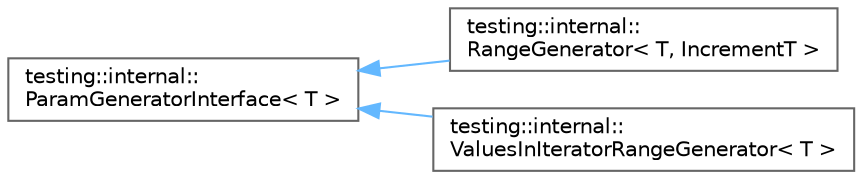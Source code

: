 digraph "クラス階層図"
{
 // LATEX_PDF_SIZE
  bgcolor="transparent";
  edge [fontname=Helvetica,fontsize=10,labelfontname=Helvetica,labelfontsize=10];
  node [fontname=Helvetica,fontsize=10,shape=box,height=0.2,width=0.4];
  rankdir="LR";
  Node0 [id="Node000000",label="testing::internal::\lParamGeneratorInterface\< T \>",height=0.2,width=0.4,color="grey40", fillcolor="white", style="filled",URL="$classtesting_1_1internal_1_1_param_generator_interface.html",tooltip=" "];
  Node0 -> Node1 [id="edge21_Node000000_Node000001",dir="back",color="steelblue1",style="solid",tooltip=" "];
  Node1 [id="Node000001",label="testing::internal::\lRangeGenerator\< T, IncrementT \>",height=0.2,width=0.4,color="grey40", fillcolor="white", style="filled",URL="$classtesting_1_1internal_1_1_range_generator.html",tooltip=" "];
  Node0 -> Node2 [id="edge22_Node000000_Node000002",dir="back",color="steelblue1",style="solid",tooltip=" "];
  Node2 [id="Node000002",label="testing::internal::\lValuesInIteratorRangeGenerator\< T \>",height=0.2,width=0.4,color="grey40", fillcolor="white", style="filled",URL="$classtesting_1_1internal_1_1_values_in_iterator_range_generator.html",tooltip=" "];
}
